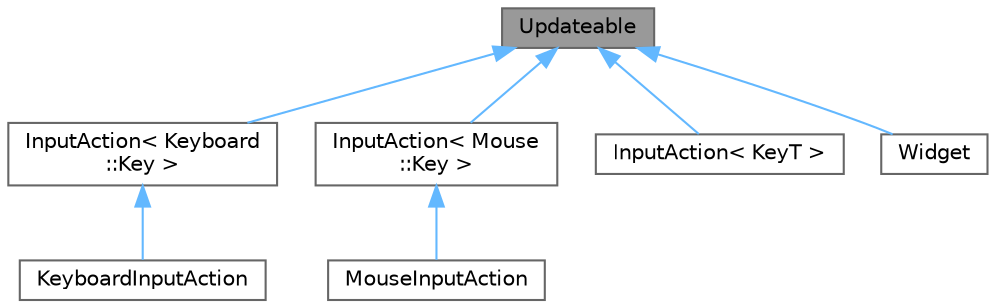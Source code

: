 digraph "Updateable"
{
 // LATEX_PDF_SIZE
  bgcolor="transparent";
  edge [fontname=Helvetica,fontsize=10,labelfontname=Helvetica,labelfontsize=10];
  node [fontname=Helvetica,fontsize=10,shape=box,height=0.2,width=0.4];
  Node1 [id="Node000001",label="Updateable",height=0.2,width=0.4,color="gray40", fillcolor="grey60", style="filled", fontcolor="black",tooltip=" "];
  Node1 -> Node2 [id="edge1_Node000001_Node000002",dir="back",color="steelblue1",style="solid",tooltip=" "];
  Node2 [id="Node000002",label="InputAction\< Keyboard\l::Key \>",height=0.2,width=0.4,color="gray40", fillcolor="white", style="filled",URL="$class_input_action.html",tooltip=" "];
  Node2 -> Node3 [id="edge2_Node000002_Node000003",dir="back",color="steelblue1",style="solid",tooltip=" "];
  Node3 [id="Node000003",label="KeyboardInputAction",height=0.2,width=0.4,color="gray40", fillcolor="white", style="filled",URL="$class_keyboard_input_action.html",tooltip=" "];
  Node1 -> Node4 [id="edge3_Node000001_Node000004",dir="back",color="steelblue1",style="solid",tooltip=" "];
  Node4 [id="Node000004",label="InputAction\< Mouse\l::Key \>",height=0.2,width=0.4,color="gray40", fillcolor="white", style="filled",URL="$class_input_action.html",tooltip=" "];
  Node4 -> Node5 [id="edge4_Node000004_Node000005",dir="back",color="steelblue1",style="solid",tooltip=" "];
  Node5 [id="Node000005",label="MouseInputAction",height=0.2,width=0.4,color="gray40", fillcolor="white", style="filled",URL="$class_mouse_input_action.html",tooltip=" "];
  Node1 -> Node6 [id="edge5_Node000001_Node000006",dir="back",color="steelblue1",style="solid",tooltip=" "];
  Node6 [id="Node000006",label="InputAction\< KeyT \>",height=0.2,width=0.4,color="gray40", fillcolor="white", style="filled",URL="$class_input_action.html",tooltip=" "];
  Node1 -> Node7 [id="edge6_Node000001_Node000007",dir="back",color="steelblue1",style="solid",tooltip=" "];
  Node7 [id="Node000007",label="Widget",height=0.2,width=0.4,color="gray40", fillcolor="white", style="filled",URL="$class_widget.html",tooltip=" "];
}
